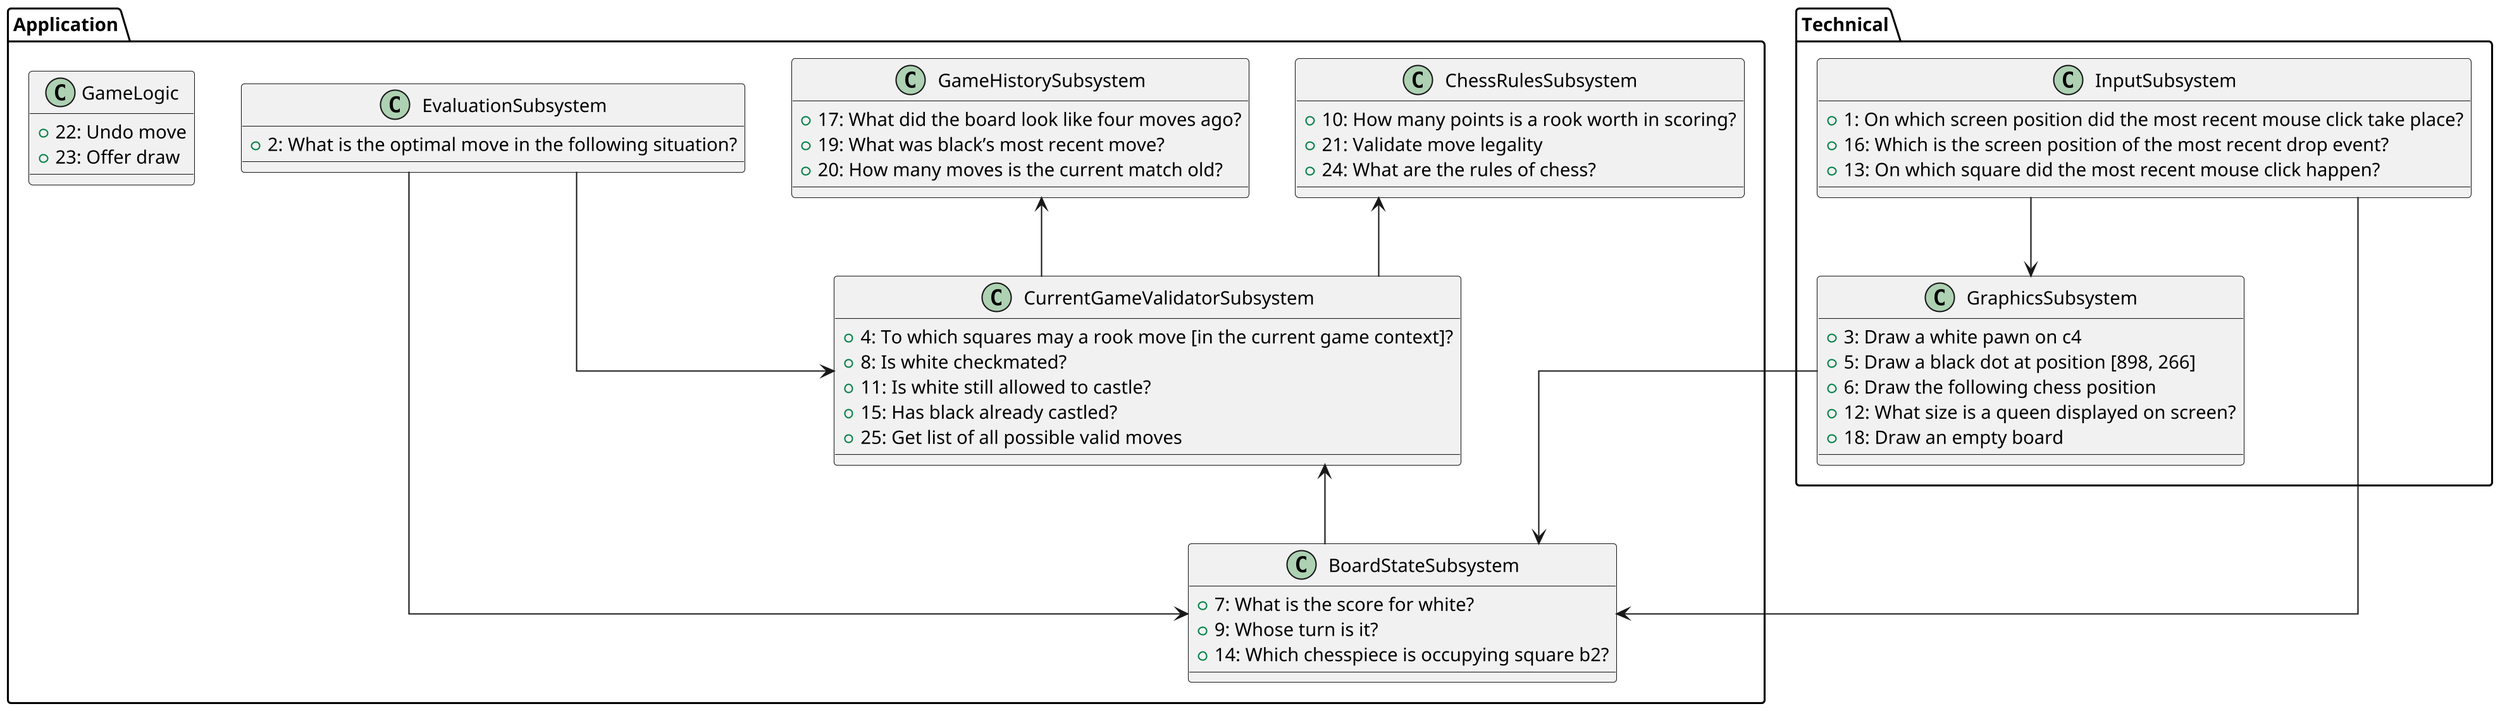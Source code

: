 @startuml
skinparam linetype ortho
skinparam dpi 200

package Application {
  class ChessRulesSubsystem {
    +10: How many points is a rook worth in scoring?
    +21: Validate move legality
    +24: What are the rules of chess?
  }

  class CurrentGameValidatorSubsystem {
    +4: To which squares may a rook move [in the current game context]?
    +8: Is white checkmated?
    +11: Is white still allowed to castle?
    +15: Has black already castled?
    +25: Get list of all possible valid moves
  }

  class GameHistorySubsystem {
    +17: What did the board look like four moves ago?
    +19: What was black’s most recent move?
    +20: How many moves is the current match old?
  }

  class BoardStateSubsystem {
    +7: What is the score for white?
    +9: Whose turn is it?
    +14: Which chesspiece is occupying square b2?
  }

  class EvaluationSubsystem {
    +2: What is the optimal move in the following situation?
  }

  class GameLogic {
    +22: Undo move
    +23: Offer draw
  }
}

package Technical {
  class InputSubsystem {
    +1: On which screen position did the most recent mouse click take place?
    +16: Which is the screen position of the most recent drop event?
    +13: On which square did the most recent mouse click happen?
  }

  class GraphicsSubsystem {
    +3: Draw a white pawn on c4
    +5: Draw a black dot at position [898, 266]
    +6: Draw the following chess position
    +12: What size is a queen displayed on screen?
    +18: Draw an empty board
  }
}

ChessRulesSubsystem <-- CurrentGameValidatorSubsystem
CurrentGameValidatorSubsystem <-- BoardStateSubsystem
GameHistorySubsystem <-- CurrentGameValidatorSubsystem
InputSubsystem --> BoardStateSubsystem
InputSubsystem --> GraphicsSubsystem
GraphicsSubsystem --> BoardStateSubsystem
EvaluationSubsystem --> CurrentGameValidatorSubsystem
EvaluationSubsystem --> BoardStateSubsystem
@enduml
